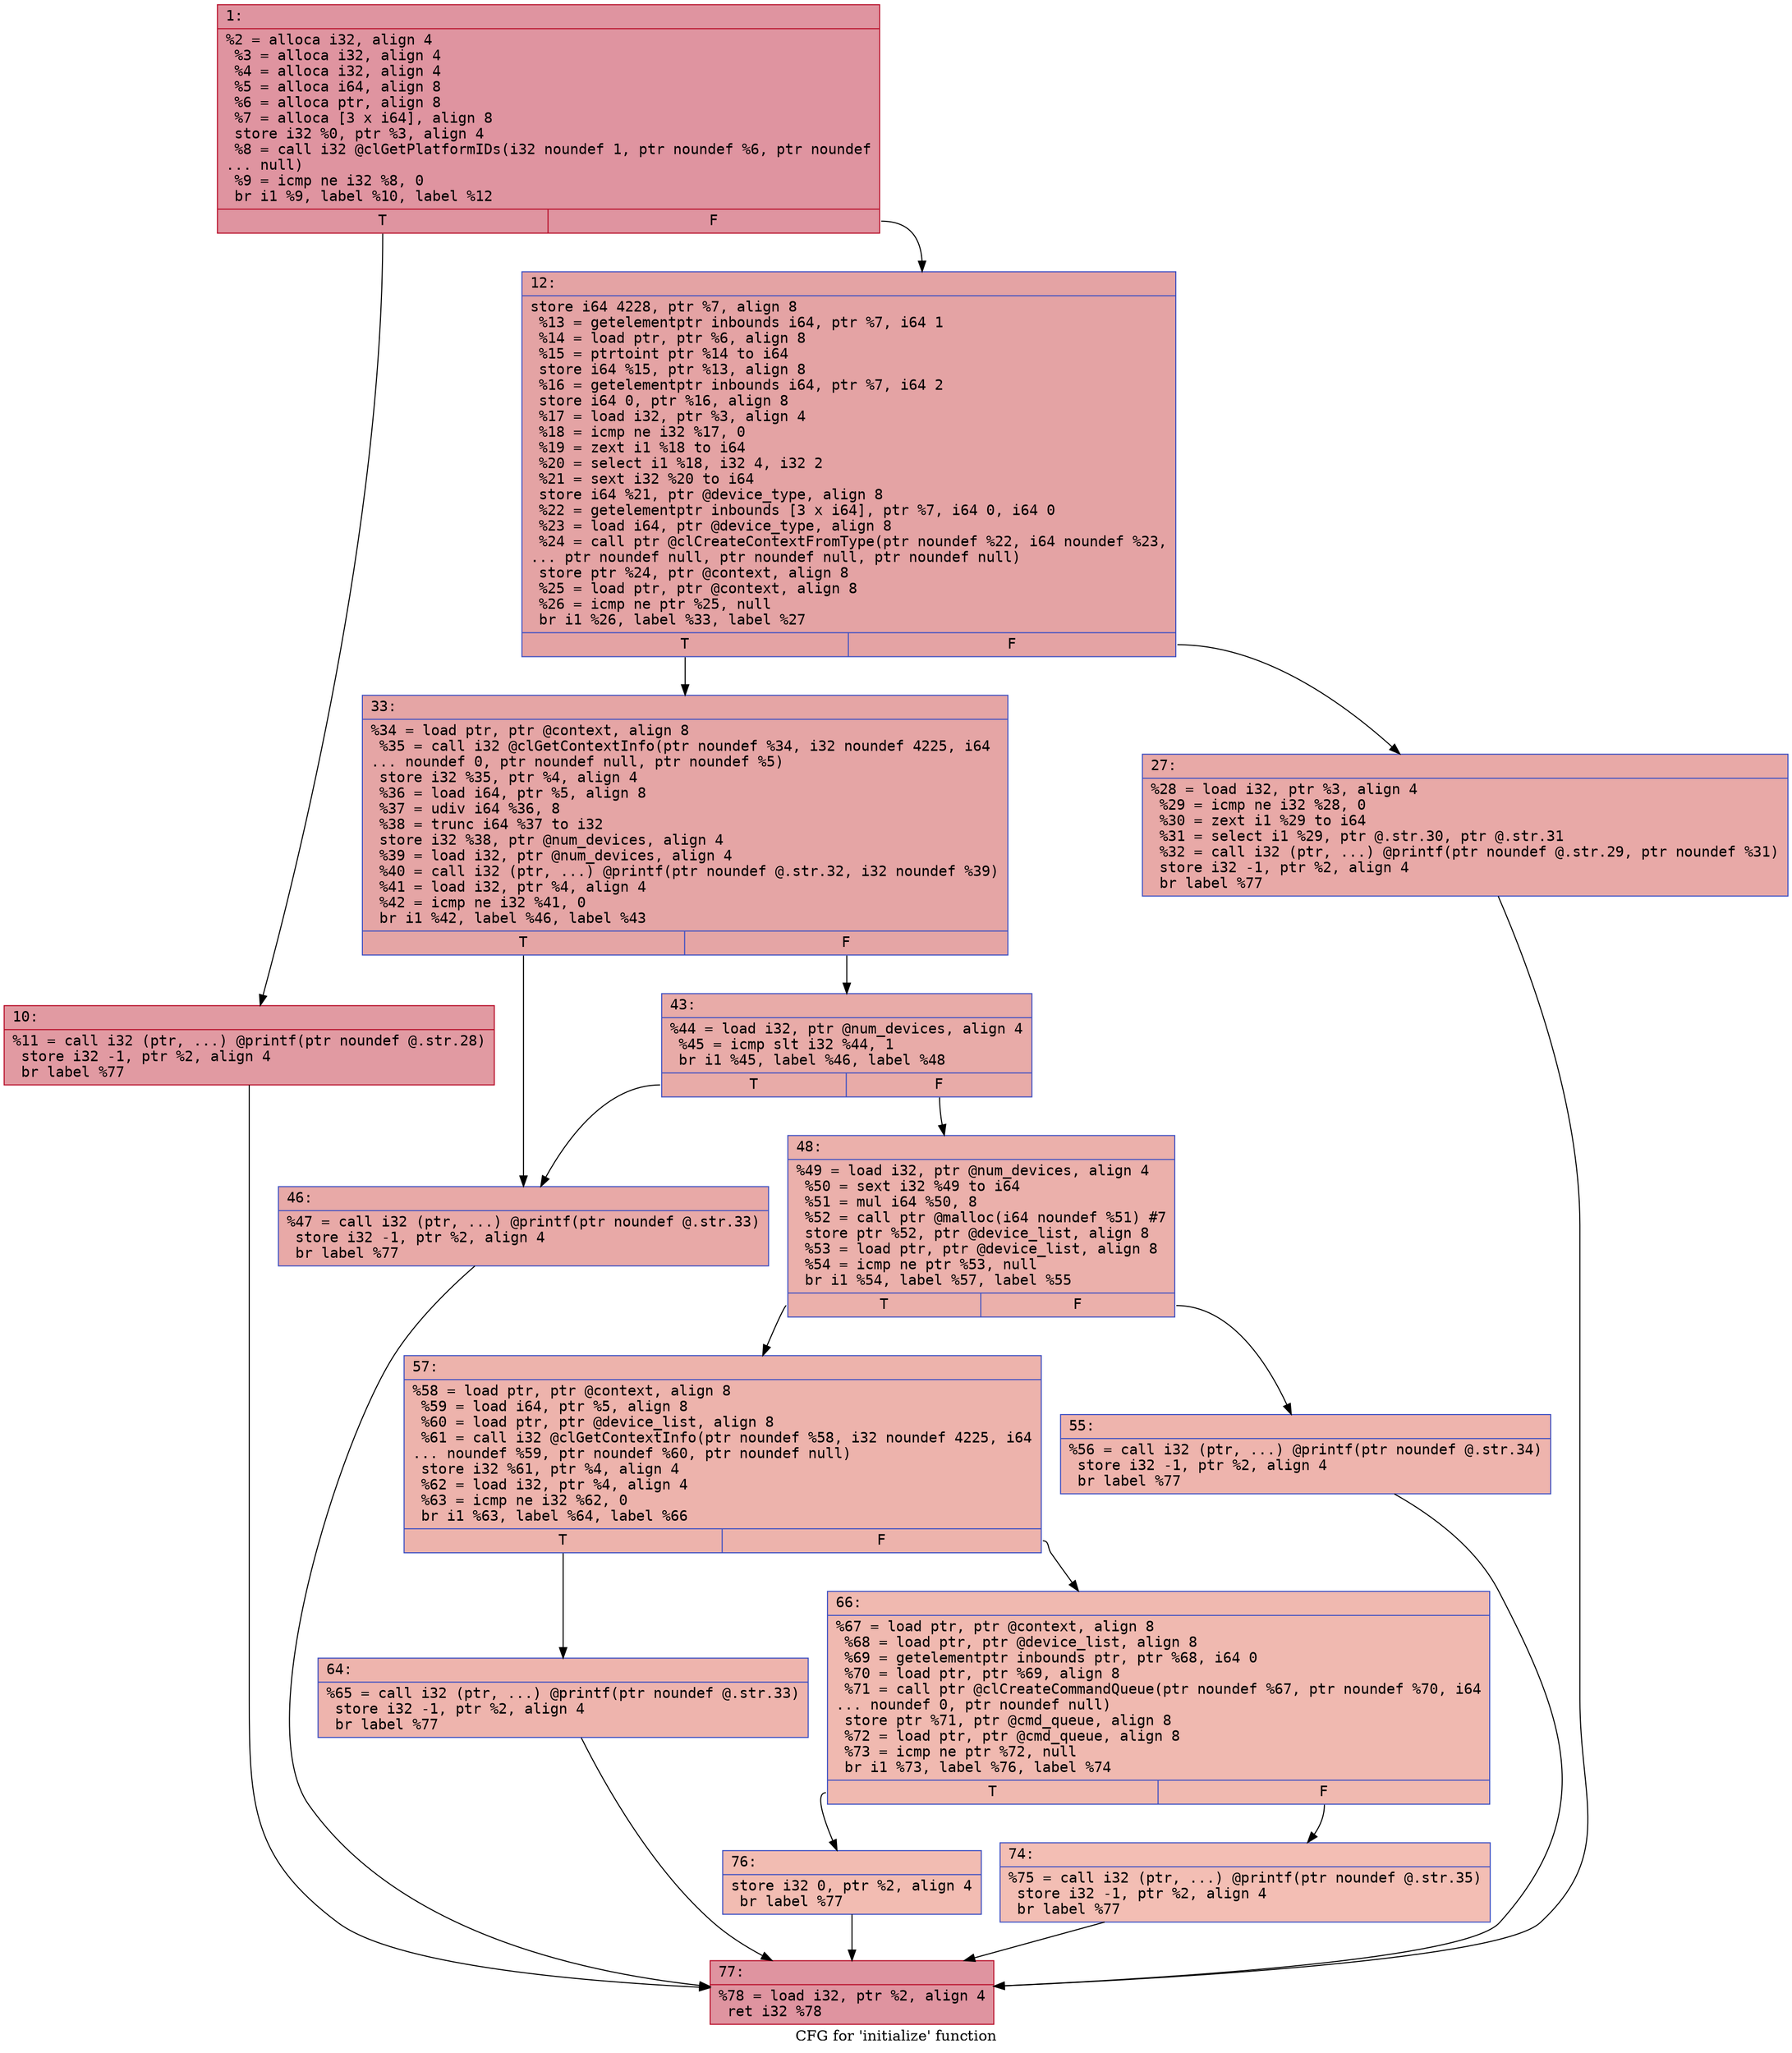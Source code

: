 digraph "CFG for 'initialize' function" {
	label="CFG for 'initialize' function";

	Node0x600001f9ff20 [shape=record,color="#b70d28ff", style=filled, fillcolor="#b70d2870" fontname="Courier",label="{1:\l|  %2 = alloca i32, align 4\l  %3 = alloca i32, align 4\l  %4 = alloca i32, align 4\l  %5 = alloca i64, align 8\l  %6 = alloca ptr, align 8\l  %7 = alloca [3 x i64], align 8\l  store i32 %0, ptr %3, align 4\l  %8 = call i32 @clGetPlatformIDs(i32 noundef 1, ptr noundef %6, ptr noundef\l... null)\l  %9 = icmp ne i32 %8, 0\l  br i1 %9, label %10, label %12\l|{<s0>T|<s1>F}}"];
	Node0x600001f9ff20:s0 -> Node0x600001f9ff70[tooltip="1 -> 10\nProbability 62.50%" ];
	Node0x600001f9ff20:s1 -> Node0x600001f98000[tooltip="1 -> 12\nProbability 37.50%" ];
	Node0x600001f9ff70 [shape=record,color="#b70d28ff", style=filled, fillcolor="#bb1b2c70" fontname="Courier",label="{10:\l|  %11 = call i32 (ptr, ...) @printf(ptr noundef @.str.28)\l  store i32 -1, ptr %2, align 4\l  br label %77\l}"];
	Node0x600001f9ff70 -> Node0x600001f983c0[tooltip="10 -> 77\nProbability 100.00%" ];
	Node0x600001f98000 [shape=record,color="#3d50c3ff", style=filled, fillcolor="#c32e3170" fontname="Courier",label="{12:\l|  store i64 4228, ptr %7, align 8\l  %13 = getelementptr inbounds i64, ptr %7, i64 1\l  %14 = load ptr, ptr %6, align 8\l  %15 = ptrtoint ptr %14 to i64\l  store i64 %15, ptr %13, align 8\l  %16 = getelementptr inbounds i64, ptr %7, i64 2\l  store i64 0, ptr %16, align 8\l  %17 = load i32, ptr %3, align 4\l  %18 = icmp ne i32 %17, 0\l  %19 = zext i1 %18 to i64\l  %20 = select i1 %18, i32 4, i32 2\l  %21 = sext i32 %20 to i64\l  store i64 %21, ptr @device_type, align 8\l  %22 = getelementptr inbounds [3 x i64], ptr %7, i64 0, i64 0\l  %23 = load i64, ptr @device_type, align 8\l  %24 = call ptr @clCreateContextFromType(ptr noundef %22, i64 noundef %23,\l... ptr noundef null, ptr noundef null, ptr noundef null)\l  store ptr %24, ptr @context, align 8\l  %25 = load ptr, ptr @context, align 8\l  %26 = icmp ne ptr %25, null\l  br i1 %26, label %33, label %27\l|{<s0>T|<s1>F}}"];
	Node0x600001f98000:s0 -> Node0x600001f980a0[tooltip="12 -> 33\nProbability 62.50%" ];
	Node0x600001f98000:s1 -> Node0x600001f98050[tooltip="12 -> 27\nProbability 37.50%" ];
	Node0x600001f98050 [shape=record,color="#3d50c3ff", style=filled, fillcolor="#ca3b3770" fontname="Courier",label="{27:\l|  %28 = load i32, ptr %3, align 4\l  %29 = icmp ne i32 %28, 0\l  %30 = zext i1 %29 to i64\l  %31 = select i1 %29, ptr @.str.30, ptr @.str.31\l  %32 = call i32 (ptr, ...) @printf(ptr noundef @.str.29, ptr noundef %31)\l  store i32 -1, ptr %2, align 4\l  br label %77\l}"];
	Node0x600001f98050 -> Node0x600001f983c0[tooltip="27 -> 77\nProbability 100.00%" ];
	Node0x600001f980a0 [shape=record,color="#3d50c3ff", style=filled, fillcolor="#c5333470" fontname="Courier",label="{33:\l|  %34 = load ptr, ptr @context, align 8\l  %35 = call i32 @clGetContextInfo(ptr noundef %34, i32 noundef 4225, i64\l... noundef 0, ptr noundef null, ptr noundef %5)\l  store i32 %35, ptr %4, align 4\l  %36 = load i64, ptr %5, align 8\l  %37 = udiv i64 %36, 8\l  %38 = trunc i64 %37 to i32\l  store i32 %38, ptr @num_devices, align 4\l  %39 = load i32, ptr @num_devices, align 4\l  %40 = call i32 (ptr, ...) @printf(ptr noundef @.str.32, i32 noundef %39)\l  %41 = load i32, ptr %4, align 4\l  %42 = icmp ne i32 %41, 0\l  br i1 %42, label %46, label %43\l|{<s0>T|<s1>F}}"];
	Node0x600001f980a0:s0 -> Node0x600001f98140[tooltip="33 -> 46\nProbability 62.50%" ];
	Node0x600001f980a0:s1 -> Node0x600001f980f0[tooltip="33 -> 43\nProbability 37.50%" ];
	Node0x600001f980f0 [shape=record,color="#3d50c3ff", style=filled, fillcolor="#cc403a70" fontname="Courier",label="{43:\l|  %44 = load i32, ptr @num_devices, align 4\l  %45 = icmp slt i32 %44, 1\l  br i1 %45, label %46, label %48\l|{<s0>T|<s1>F}}"];
	Node0x600001f980f0:s0 -> Node0x600001f98140[tooltip="43 -> 46\nProbability 37.50%" ];
	Node0x600001f980f0:s1 -> Node0x600001f98190[tooltip="43 -> 48\nProbability 62.50%" ];
	Node0x600001f98140 [shape=record,color="#3d50c3ff", style=filled, fillcolor="#ca3b3770" fontname="Courier",label="{46:\l|  %47 = call i32 (ptr, ...) @printf(ptr noundef @.str.33)\l  store i32 -1, ptr %2, align 4\l  br label %77\l}"];
	Node0x600001f98140 -> Node0x600001f983c0[tooltip="46 -> 77\nProbability 100.00%" ];
	Node0x600001f98190 [shape=record,color="#3d50c3ff", style=filled, fillcolor="#d24b4070" fontname="Courier",label="{48:\l|  %49 = load i32, ptr @num_devices, align 4\l  %50 = sext i32 %49 to i64\l  %51 = mul i64 %50, 8\l  %52 = call ptr @malloc(i64 noundef %51) #7\l  store ptr %52, ptr @device_list, align 8\l  %53 = load ptr, ptr @device_list, align 8\l  %54 = icmp ne ptr %53, null\l  br i1 %54, label %57, label %55\l|{<s0>T|<s1>F}}"];
	Node0x600001f98190:s0 -> Node0x600001f98230[tooltip="48 -> 57\nProbability 62.50%" ];
	Node0x600001f98190:s1 -> Node0x600001f981e0[tooltip="48 -> 55\nProbability 37.50%" ];
	Node0x600001f981e0 [shape=record,color="#3d50c3ff", style=filled, fillcolor="#d8564670" fontname="Courier",label="{55:\l|  %56 = call i32 (ptr, ...) @printf(ptr noundef @.str.34)\l  store i32 -1, ptr %2, align 4\l  br label %77\l}"];
	Node0x600001f981e0 -> Node0x600001f983c0[tooltip="55 -> 77\nProbability 100.00%" ];
	Node0x600001f98230 [shape=record,color="#3d50c3ff", style=filled, fillcolor="#d6524470" fontname="Courier",label="{57:\l|  %58 = load ptr, ptr @context, align 8\l  %59 = load i64, ptr %5, align 8\l  %60 = load ptr, ptr @device_list, align 8\l  %61 = call i32 @clGetContextInfo(ptr noundef %58, i32 noundef 4225, i64\l... noundef %59, ptr noundef %60, ptr noundef null)\l  store i32 %61, ptr %4, align 4\l  %62 = load i32, ptr %4, align 4\l  %63 = icmp ne i32 %62, 0\l  br i1 %63, label %64, label %66\l|{<s0>T|<s1>F}}"];
	Node0x600001f98230:s0 -> Node0x600001f98280[tooltip="57 -> 64\nProbability 62.50%" ];
	Node0x600001f98230:s1 -> Node0x600001f982d0[tooltip="57 -> 66\nProbability 37.50%" ];
	Node0x600001f98280 [shape=record,color="#3d50c3ff", style=filled, fillcolor="#d8564670" fontname="Courier",label="{64:\l|  %65 = call i32 (ptr, ...) @printf(ptr noundef @.str.33)\l  store i32 -1, ptr %2, align 4\l  br label %77\l}"];
	Node0x600001f98280 -> Node0x600001f983c0[tooltip="64 -> 77\nProbability 100.00%" ];
	Node0x600001f982d0 [shape=record,color="#3d50c3ff", style=filled, fillcolor="#de614d70" fontname="Courier",label="{66:\l|  %67 = load ptr, ptr @context, align 8\l  %68 = load ptr, ptr @device_list, align 8\l  %69 = getelementptr inbounds ptr, ptr %68, i64 0\l  %70 = load ptr, ptr %69, align 8\l  %71 = call ptr @clCreateCommandQueue(ptr noundef %67, ptr noundef %70, i64\l... noundef 0, ptr noundef null)\l  store ptr %71, ptr @cmd_queue, align 8\l  %72 = load ptr, ptr @cmd_queue, align 8\l  %73 = icmp ne ptr %72, null\l  br i1 %73, label %76, label %74\l|{<s0>T|<s1>F}}"];
	Node0x600001f982d0:s0 -> Node0x600001f98370[tooltip="66 -> 76\nProbability 62.50%" ];
	Node0x600001f982d0:s1 -> Node0x600001f98320[tooltip="66 -> 74\nProbability 37.50%" ];
	Node0x600001f98320 [shape=record,color="#3d50c3ff", style=filled, fillcolor="#e36c5570" fontname="Courier",label="{74:\l|  %75 = call i32 (ptr, ...) @printf(ptr noundef @.str.35)\l  store i32 -1, ptr %2, align 4\l  br label %77\l}"];
	Node0x600001f98320 -> Node0x600001f983c0[tooltip="74 -> 77\nProbability 100.00%" ];
	Node0x600001f98370 [shape=record,color="#3d50c3ff", style=filled, fillcolor="#e1675170" fontname="Courier",label="{76:\l|  store i32 0, ptr %2, align 4\l  br label %77\l}"];
	Node0x600001f98370 -> Node0x600001f983c0[tooltip="76 -> 77\nProbability 100.00%" ];
	Node0x600001f983c0 [shape=record,color="#b70d28ff", style=filled, fillcolor="#b70d2870" fontname="Courier",label="{77:\l|  %78 = load i32, ptr %2, align 4\l  ret i32 %78\l}"];
}
